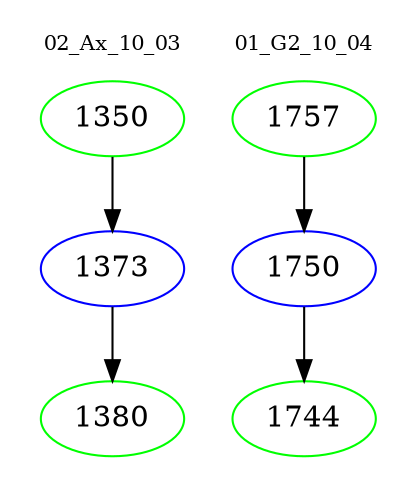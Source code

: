 digraph{
subgraph cluster_0 {
color = white
label = "02_Ax_10_03";
fontsize=10;
T0_1350 [label="1350", color="green"]
T0_1350 -> T0_1373 [color="black"]
T0_1373 [label="1373", color="blue"]
T0_1373 -> T0_1380 [color="black"]
T0_1380 [label="1380", color="green"]
}
subgraph cluster_1 {
color = white
label = "01_G2_10_04";
fontsize=10;
T1_1757 [label="1757", color="green"]
T1_1757 -> T1_1750 [color="black"]
T1_1750 [label="1750", color="blue"]
T1_1750 -> T1_1744 [color="black"]
T1_1744 [label="1744", color="green"]
}
}
